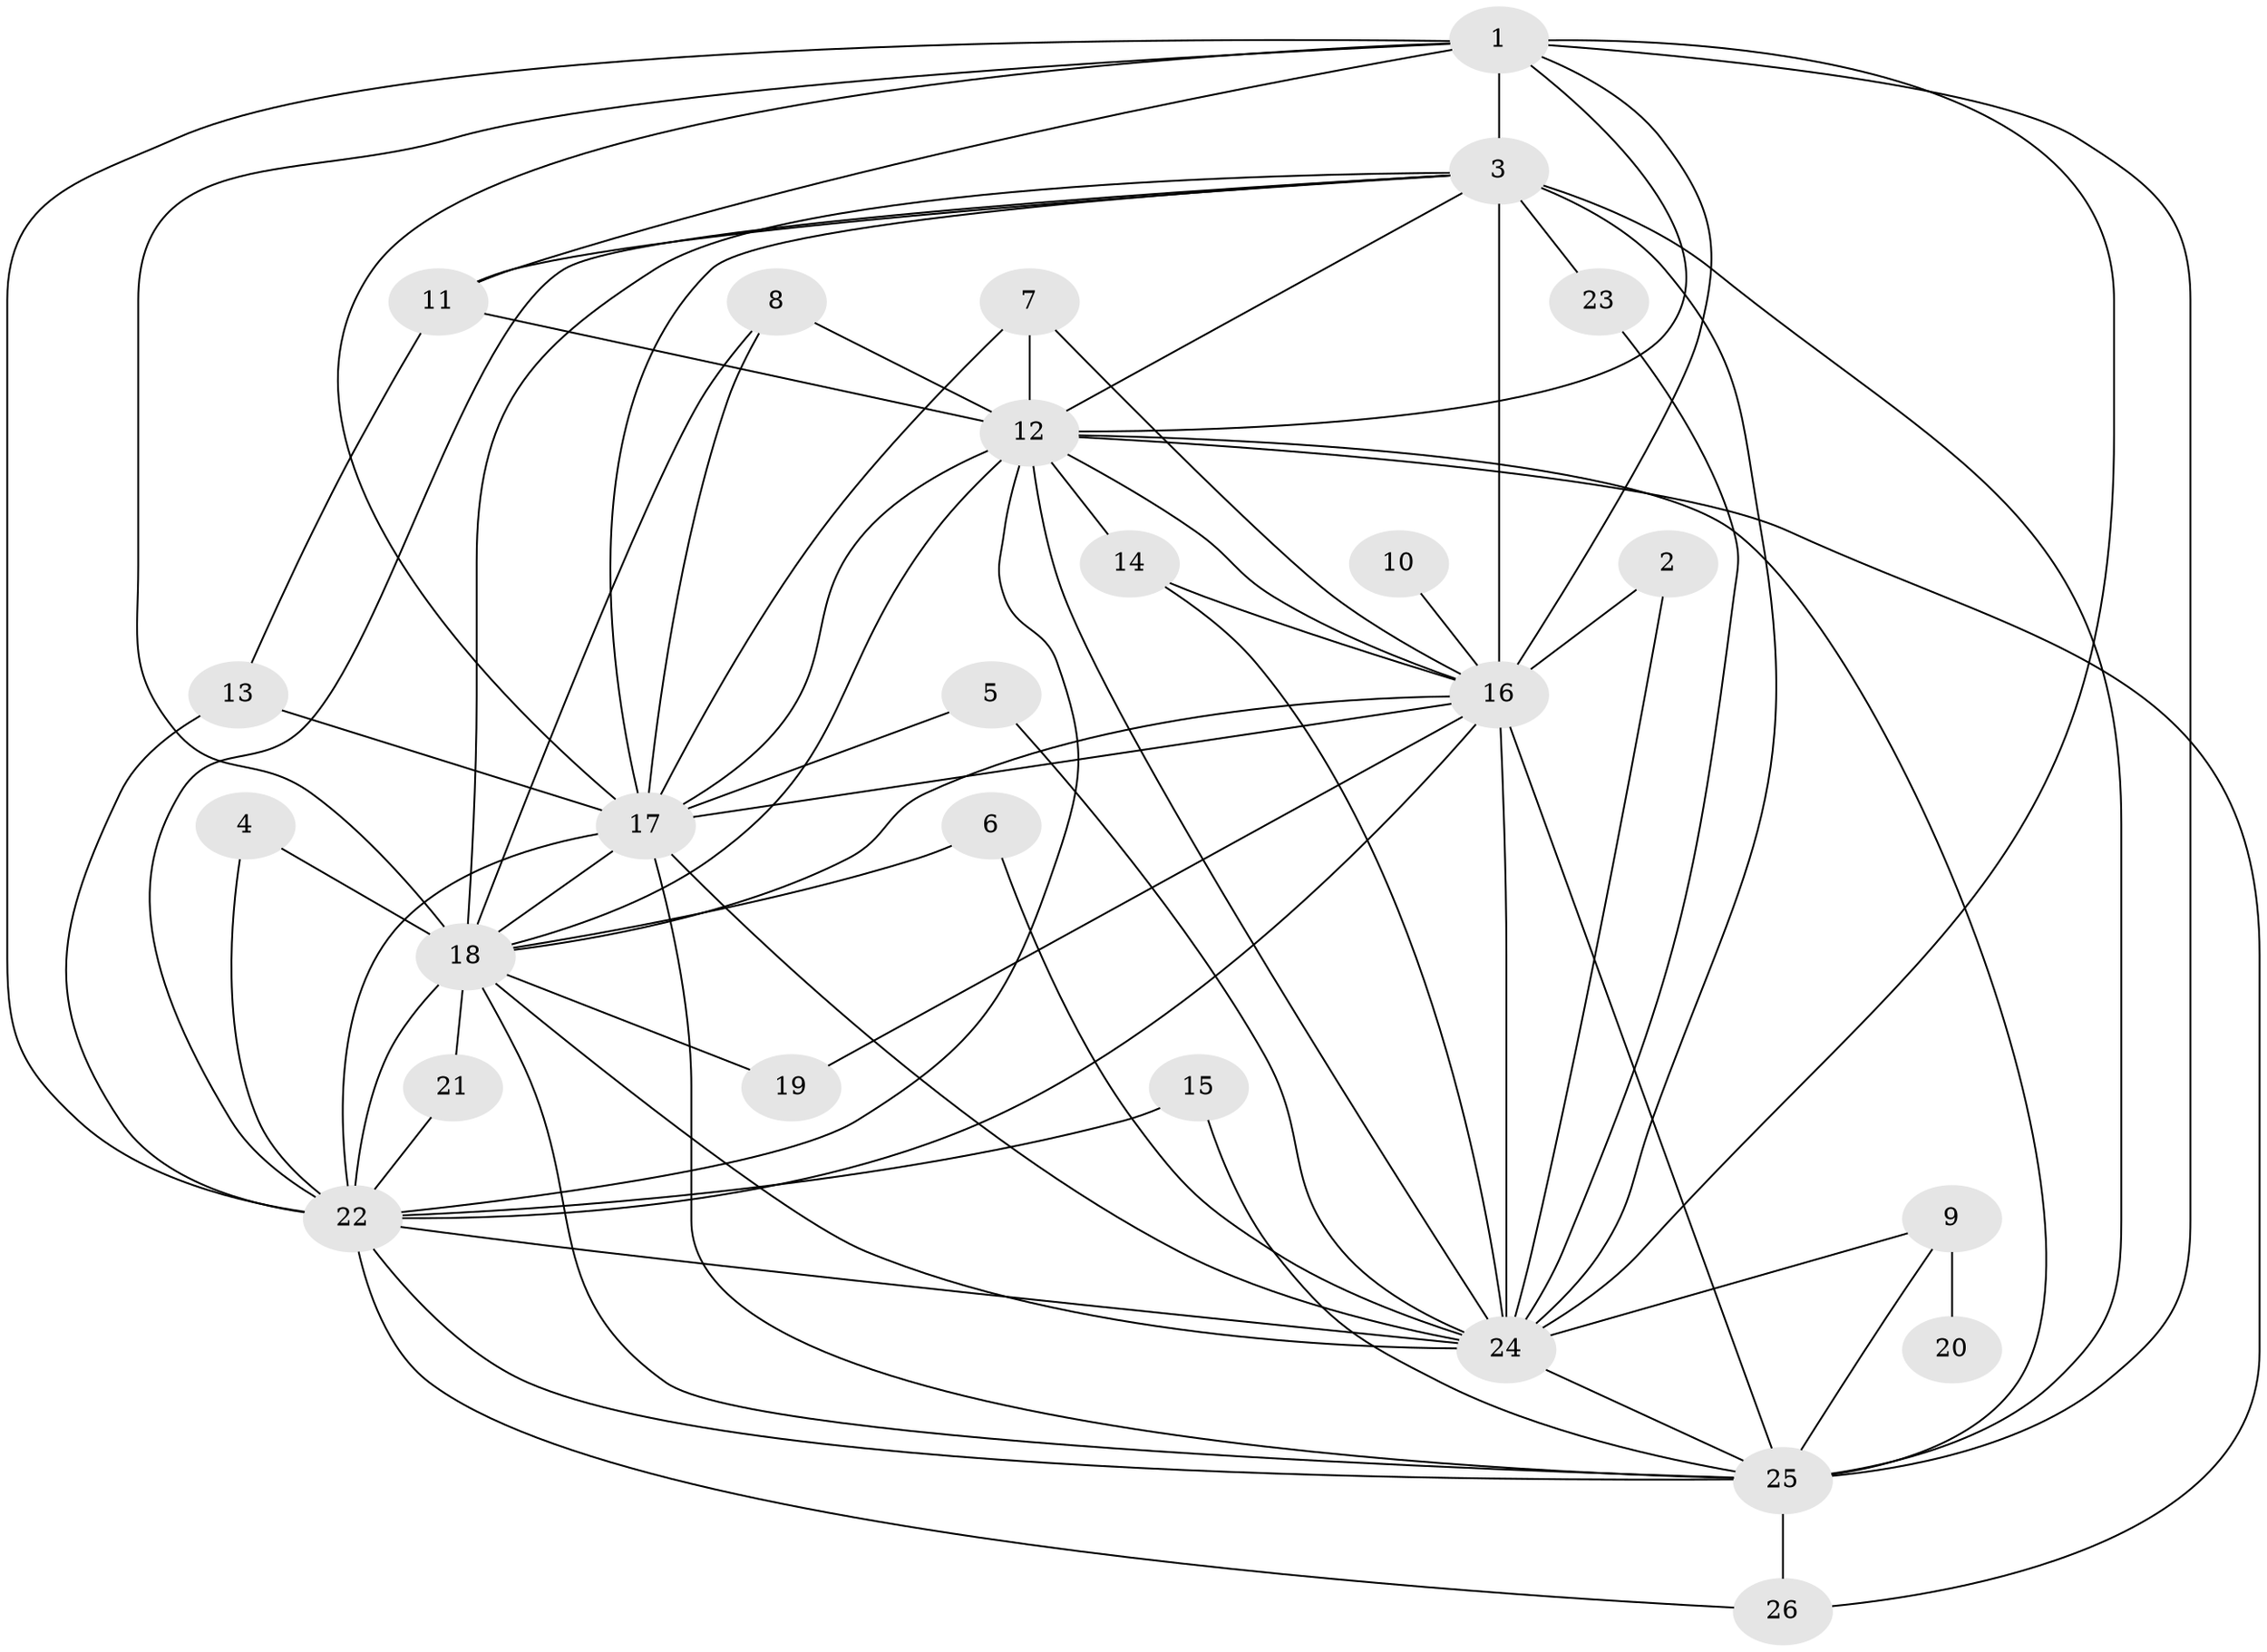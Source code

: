 // original degree distribution, {18: 0.058823529411764705, 19: 0.0196078431372549, 12: 0.0196078431372549, 16: 0.058823529411764705, 15: 0.0196078431372549, 11: 0.0196078431372549, 2: 0.6274509803921569, 3: 0.11764705882352941, 4: 0.0392156862745098, 5: 0.0196078431372549}
// Generated by graph-tools (version 1.1) at 2025/01/03/09/25 03:01:18]
// undirected, 26 vertices, 74 edges
graph export_dot {
graph [start="1"]
  node [color=gray90,style=filled];
  1;
  2;
  3;
  4;
  5;
  6;
  7;
  8;
  9;
  10;
  11;
  12;
  13;
  14;
  15;
  16;
  17;
  18;
  19;
  20;
  21;
  22;
  23;
  24;
  25;
  26;
  1 -- 3 [weight=3.0];
  1 -- 11 [weight=1.0];
  1 -- 12 [weight=2.0];
  1 -- 16 [weight=2.0];
  1 -- 17 [weight=3.0];
  1 -- 18 [weight=3.0];
  1 -- 22 [weight=2.0];
  1 -- 24 [weight=3.0];
  1 -- 25 [weight=2.0];
  2 -- 16 [weight=1.0];
  2 -- 24 [weight=1.0];
  3 -- 11 [weight=1.0];
  3 -- 12 [weight=1.0];
  3 -- 16 [weight=3.0];
  3 -- 17 [weight=1.0];
  3 -- 18 [weight=1.0];
  3 -- 22 [weight=2.0];
  3 -- 23 [weight=2.0];
  3 -- 24 [weight=1.0];
  3 -- 25 [weight=1.0];
  4 -- 18 [weight=1.0];
  4 -- 22 [weight=1.0];
  5 -- 17 [weight=1.0];
  5 -- 24 [weight=1.0];
  6 -- 18 [weight=1.0];
  6 -- 24 [weight=1.0];
  7 -- 12 [weight=1.0];
  7 -- 16 [weight=1.0];
  7 -- 17 [weight=1.0];
  8 -- 12 [weight=1.0];
  8 -- 17 [weight=1.0];
  8 -- 18 [weight=1.0];
  9 -- 20 [weight=1.0];
  9 -- 24 [weight=1.0];
  9 -- 25 [weight=2.0];
  10 -- 16 [weight=1.0];
  11 -- 12 [weight=1.0];
  11 -- 13 [weight=1.0];
  12 -- 14 [weight=1.0];
  12 -- 16 [weight=1.0];
  12 -- 17 [weight=1.0];
  12 -- 18 [weight=1.0];
  12 -- 22 [weight=1.0];
  12 -- 24 [weight=3.0];
  12 -- 25 [weight=1.0];
  12 -- 26 [weight=1.0];
  13 -- 17 [weight=1.0];
  13 -- 22 [weight=1.0];
  14 -- 16 [weight=1.0];
  14 -- 24 [weight=1.0];
  15 -- 22 [weight=1.0];
  15 -- 25 [weight=1.0];
  16 -- 17 [weight=1.0];
  16 -- 18 [weight=1.0];
  16 -- 19 [weight=1.0];
  16 -- 22 [weight=1.0];
  16 -- 24 [weight=1.0];
  16 -- 25 [weight=2.0];
  17 -- 18 [weight=1.0];
  17 -- 22 [weight=2.0];
  17 -- 24 [weight=1.0];
  17 -- 25 [weight=1.0];
  18 -- 19 [weight=1.0];
  18 -- 21 [weight=2.0];
  18 -- 22 [weight=3.0];
  18 -- 24 [weight=1.0];
  18 -- 25 [weight=1.0];
  21 -- 22 [weight=1.0];
  22 -- 24 [weight=1.0];
  22 -- 25 [weight=1.0];
  22 -- 26 [weight=1.0];
  23 -- 24 [weight=1.0];
  24 -- 25 [weight=2.0];
  25 -- 26 [weight=2.0];
}
